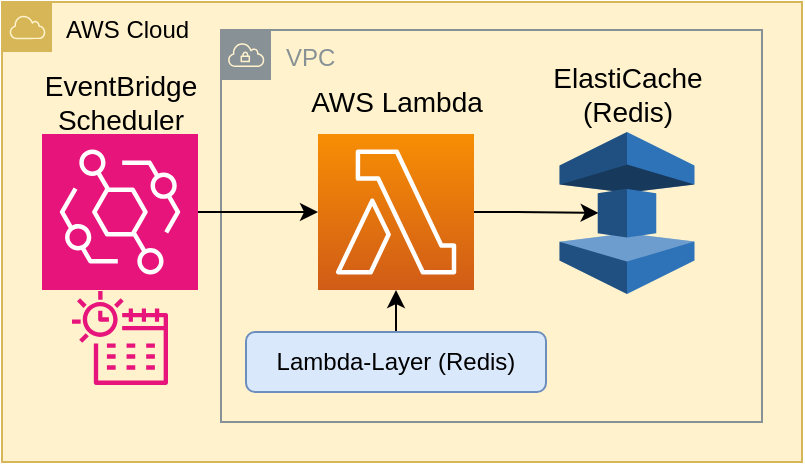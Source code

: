 <mxfile version="22.1.11" type="device">
  <diagram name="Page-1" id="vtc3H7QWTGBQVeGK8XM8">
    <mxGraphModel dx="1399" dy="785" grid="1" gridSize="10" guides="1" tooltips="1" connect="1" arrows="1" fold="1" page="1" pageScale="1" pageWidth="850" pageHeight="1100" math="0" shadow="0">
      <root>
        <mxCell id="0" />
        <mxCell id="1" parent="0" />
        <mxCell id="jlDc-I086ySutYxGqEFr-1" value="AWS Cloud" style="sketch=0;outlineConnect=0;html=1;whiteSpace=wrap;fontSize=12;fontStyle=0;shape=mxgraph.aws4.group;grIcon=mxgraph.aws4.group_aws_cloud;strokeColor=#d6b656;fillColor=#fff2cc;verticalAlign=top;align=left;spacingLeft=30;dashed=0;" parent="1" vertex="1">
          <mxGeometry x="40" y="40" width="400" height="230" as="geometry" />
        </mxCell>
        <mxCell id="4Yhx2beajEOZjzfuPdYO-14" value="VPC" style="sketch=0;outlineConnect=0;gradientColor=none;html=1;whiteSpace=wrap;fontSize=12;fontStyle=0;shape=mxgraph.aws4.group;grIcon=mxgraph.aws4.group_vpc;strokeColor=#879196;fillColor=none;verticalAlign=top;align=left;spacingLeft=30;fontColor=#879196;dashed=0;" parent="1" vertex="1">
          <mxGeometry x="149.5" y="54" width="270.5" height="196" as="geometry" />
        </mxCell>
        <mxCell id="jlDc-I086ySutYxGqEFr-2" value="" style="sketch=0;points=[[0,0,0],[0.25,0,0],[0.5,0,0],[0.75,0,0],[1,0,0],[0,1,0],[0.25,1,0],[0.5,1,0],[0.75,1,0],[1,1,0],[0,0.25,0],[0,0.5,0],[0,0.75,0],[1,0.25,0],[1,0.5,0],[1,0.75,0]];outlineConnect=0;fontColor=#232F3E;gradientColor=#F78E04;gradientDirection=north;fillColor=#D05C17;strokeColor=#ffffff;dashed=0;verticalLabelPosition=bottom;verticalAlign=top;align=center;html=1;fontSize=12;fontStyle=0;aspect=fixed;shape=mxgraph.aws4.resourceIcon;resIcon=mxgraph.aws4.lambda;" parent="1" vertex="1">
          <mxGeometry x="198" y="106" width="78" height="78" as="geometry" />
        </mxCell>
        <mxCell id="jlDc-I086ySutYxGqEFr-3" value="&lt;font style=&quot;font-size: 14px;&quot;&gt;&lt;span&gt;AWS Lambda&lt;/span&gt;&lt;/font&gt;" style="text;html=1;strokeColor=none;fillColor=none;align=center;verticalAlign=middle;whiteSpace=wrap;rounded=0;fontStyle=0" parent="1" vertex="1">
          <mxGeometry x="186.5" y="75" width="101" height="30" as="geometry" />
        </mxCell>
        <mxCell id="jlDc-I086ySutYxGqEFr-11" style="edgeStyle=orthogonalEdgeStyle;rounded=0;orthogonalLoop=1;jettySize=auto;html=1;exitX=0.5;exitY=0;exitDx=0;exitDy=0;entryX=0.5;entryY=1;entryDx=0;entryDy=0;entryPerimeter=0;" parent="1" source="jlDc-I086ySutYxGqEFr-4" target="jlDc-I086ySutYxGqEFr-2" edge="1">
          <mxGeometry relative="1" as="geometry">
            <mxPoint x="233" y="195" as="targetPoint" />
          </mxGeometry>
        </mxCell>
        <mxCell id="jlDc-I086ySutYxGqEFr-4" value="Lambda-Layer (Redis)" style="rounded=1;whiteSpace=wrap;html=1;fillColor=#dae8fc;strokeColor=#6c8ebf;" parent="1" vertex="1">
          <mxGeometry x="162" y="205" width="150" height="30" as="geometry" />
        </mxCell>
        <mxCell id="4Yhx2beajEOZjzfuPdYO-2" value="&lt;font style=&quot;font-size: 14px;&quot;&gt;&lt;span&gt;ElastiCache (Redis)&lt;br&gt;&lt;/span&gt;&lt;/font&gt;" style="text;html=1;strokeColor=none;fillColor=none;align=center;verticalAlign=middle;whiteSpace=wrap;rounded=0;fontStyle=0" parent="1" vertex="1">
          <mxGeometry x="302.5" y="71" width="100" height="30" as="geometry" />
        </mxCell>
        <mxCell id="4Yhx2beajEOZjzfuPdYO-3" value="" style="sketch=0;points=[[0,0,0],[0.25,0,0],[0.5,0,0],[0.75,0,0],[1,0,0],[0,1,0],[0.25,1,0],[0.5,1,0],[0.75,1,0],[1,1,0],[0,0.25,0],[0,0.5,0],[0,0.75,0],[1,0.25,0],[1,0.5,0],[1,0.75,0]];outlineConnect=0;fontColor=#232F3E;fillColor=#E7157B;strokeColor=#ffffff;dashed=0;verticalLabelPosition=bottom;verticalAlign=top;align=center;html=1;fontSize=12;fontStyle=0;aspect=fixed;shape=mxgraph.aws4.resourceIcon;resIcon=mxgraph.aws4.eventbridge;" parent="1" vertex="1">
          <mxGeometry x="60" y="106" width="78" height="78" as="geometry" />
        </mxCell>
        <mxCell id="4Yhx2beajEOZjzfuPdYO-4" value="" style="sketch=0;outlineConnect=0;fontColor=#232F3E;gradientColor=none;fillColor=#E7157B;strokeColor=none;dashed=0;verticalLabelPosition=bottom;verticalAlign=top;align=center;html=1;fontSize=12;fontStyle=0;aspect=fixed;pointerEvents=1;shape=mxgraph.aws4.eventbridge_scheduler;" parent="1" vertex="1">
          <mxGeometry x="75" y="184" width="48" height="48" as="geometry" />
        </mxCell>
        <mxCell id="4Yhx2beajEOZjzfuPdYO-8" value="" style="outlineConnect=0;dashed=0;verticalLabelPosition=bottom;verticalAlign=top;align=center;html=1;shape=mxgraph.aws3.elasticache;fillColor=#2E73B8;gradientColor=none;" parent="1" vertex="1">
          <mxGeometry x="318.75" y="105" width="67.5" height="81" as="geometry" />
        </mxCell>
        <mxCell id="4Yhx2beajEOZjzfuPdYO-9" style="edgeStyle=orthogonalEdgeStyle;rounded=0;orthogonalLoop=1;jettySize=auto;html=1;exitX=1;exitY=0.5;exitDx=0;exitDy=0;exitPerimeter=0;entryX=0;entryY=0.5;entryDx=0;entryDy=0;entryPerimeter=0;" parent="1" source="4Yhx2beajEOZjzfuPdYO-3" target="jlDc-I086ySutYxGqEFr-2" edge="1">
          <mxGeometry relative="1" as="geometry">
            <mxPoint x="160" y="144" as="sourcePoint" />
          </mxGeometry>
        </mxCell>
        <mxCell id="4Yhx2beajEOZjzfuPdYO-10" value="&lt;font style=&quot;font-size: 14px;&quot;&gt;&lt;span&gt;EventBridge&lt;br&gt;Scheduler&lt;br&gt;&lt;/span&gt;&lt;/font&gt;" style="text;html=1;strokeColor=none;fillColor=none;align=center;verticalAlign=middle;whiteSpace=wrap;rounded=0;fontStyle=0" parent="1" vertex="1">
          <mxGeometry x="48.5" y="71" width="101" height="38" as="geometry" />
        </mxCell>
        <mxCell id="4Yhx2beajEOZjzfuPdYO-11" style="edgeStyle=orthogonalEdgeStyle;rounded=0;orthogonalLoop=1;jettySize=auto;html=1;entryX=0.29;entryY=0.5;entryDx=0;entryDy=0;entryPerimeter=0;" parent="1" source="jlDc-I086ySutYxGqEFr-2" target="4Yhx2beajEOZjzfuPdYO-8" edge="1">
          <mxGeometry relative="1" as="geometry" />
        </mxCell>
        <mxCell id="4Yhx2beajEOZjzfuPdYO-13" value="&lt;font style=&quot;font-size: 14px;&quot;&gt;&lt;span&gt;&lt;br&gt;&lt;/span&gt;&lt;/font&gt;" style="text;html=1;strokeColor=none;fillColor=none;align=center;verticalAlign=middle;whiteSpace=wrap;rounded=0;fontStyle=0" parent="1" vertex="1">
          <mxGeometry x="322" y="195" width="100" height="30" as="geometry" />
        </mxCell>
      </root>
    </mxGraphModel>
  </diagram>
</mxfile>
